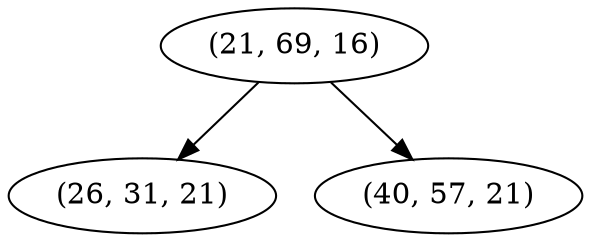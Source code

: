 digraph tree {
    "(21, 69, 16)";
    "(26, 31, 21)";
    "(40, 57, 21)";
    "(21, 69, 16)" -> "(26, 31, 21)";
    "(21, 69, 16)" -> "(40, 57, 21)";
}

